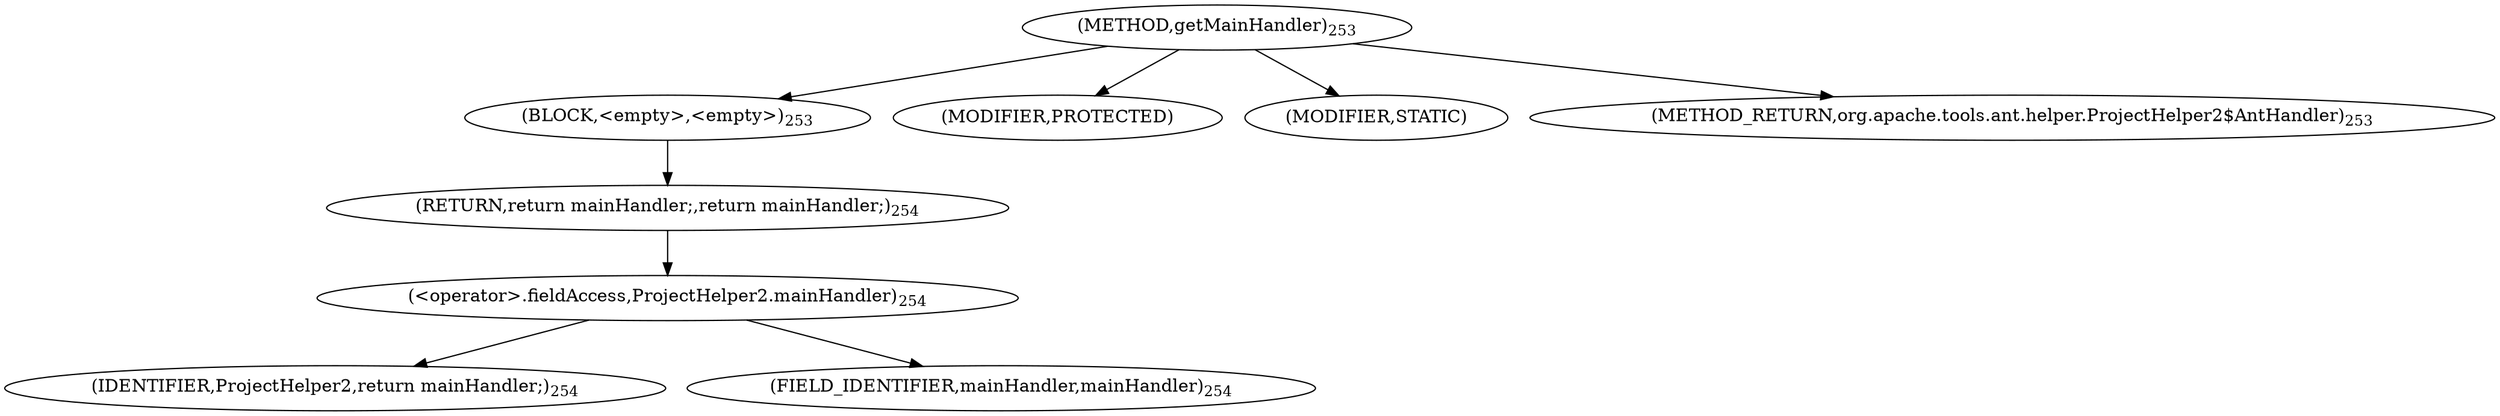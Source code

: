 digraph "getMainHandler" {  
"702" [label = <(METHOD,getMainHandler)<SUB>253</SUB>> ]
"703" [label = <(BLOCK,&lt;empty&gt;,&lt;empty&gt;)<SUB>253</SUB>> ]
"704" [label = <(RETURN,return mainHandler;,return mainHandler;)<SUB>254</SUB>> ]
"705" [label = <(&lt;operator&gt;.fieldAccess,ProjectHelper2.mainHandler)<SUB>254</SUB>> ]
"706" [label = <(IDENTIFIER,ProjectHelper2,return mainHandler;)<SUB>254</SUB>> ]
"707" [label = <(FIELD_IDENTIFIER,mainHandler,mainHandler)<SUB>254</SUB>> ]
"708" [label = <(MODIFIER,PROTECTED)> ]
"709" [label = <(MODIFIER,STATIC)> ]
"710" [label = <(METHOD_RETURN,org.apache.tools.ant.helper.ProjectHelper2$AntHandler)<SUB>253</SUB>> ]
  "702" -> "703" 
  "702" -> "708" 
  "702" -> "709" 
  "702" -> "710" 
  "703" -> "704" 
  "704" -> "705" 
  "705" -> "706" 
  "705" -> "707" 
}
